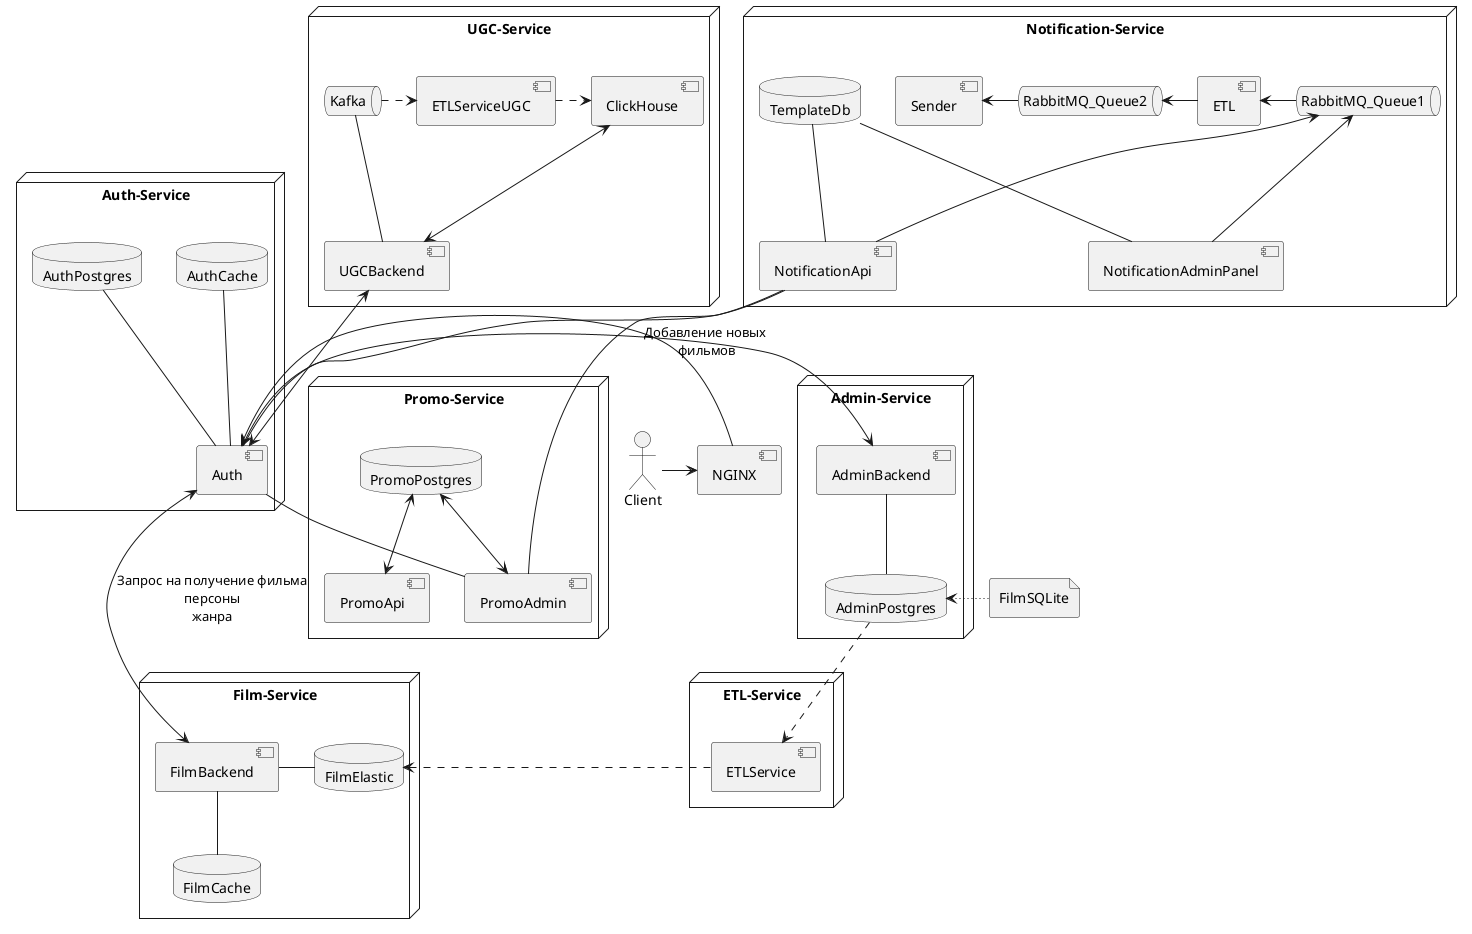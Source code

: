 @startuml Architecture

skinparam componentStyle uml2
actor Client
component NGINX
file FilmSQLite


node Auth-Service{
component Auth
database AuthPostgres
database AuthCache
}

node Admin-Service{
component AdminBackend
database AdminPostgres
}

node Film-Service{
component FilmBackend
database FilmElastic
database FilmCache
}

node ETL-Service{
component ETLService
}


node UGC-Service{
component UGCBackend
queue Kafka
component ClickHouse
component ETLServiceUGC
}

node Notification-Service{
component NotificationAdminPanel
component NotificationApi
database TemplateDb
queue RabbitMQ_Queue1
queue RabbitMQ_Queue2
component ETL
component Sender
}

node Promo-Service{
component PromoApi
database PromoPostgres
component PromoAdmin
}

NotificationAdminPanel -up- TemplateDb
NotificationApi -up- TemplateDb
NotificationAdminPanel -up-> RabbitMQ_Queue1
NotificationApi -up-> RabbitMQ_Queue1
RabbitMQ_Queue1 -left-> ETL
ETL -left-> RabbitMQ_Queue2
RabbitMQ_Queue2 -left-> Sender
Auth -up- NotificationApi

Client -> NGINX
NGINX -> Auth
Auth -up- AuthPostgres
Auth -up- AuthCache
Auth <-left-> AdminBackend: Добавление новых\n фильмов
AdminBackend -down- AdminPostgres

FilmSQLite-[dotted]right-->AdminPostgres

Auth <-> FilmBackend: Запрос на получение фильма\nперсоны\nжанра
FilmBackend -right- FilmElastic
FilmBackend -down- FilmCache


AdminPostgres-[dashed]->ETLService
ETLService-[dashed]>FilmElastic

Kafka-[dashed]>ETLServiceUGC
ETLServiceUGC-[dashed]>ClickHouse

ClickHouse<-->UGCBackend

Auth<-up->UGCBackend
UGCBackend-right-Kafka

PromoAdmin<-up->PromoPostgres
PromoApi<-up->PromoPostgres
PromoAdmin-up-Auth
PromoAdmin-up-NotificationApi


@enduml